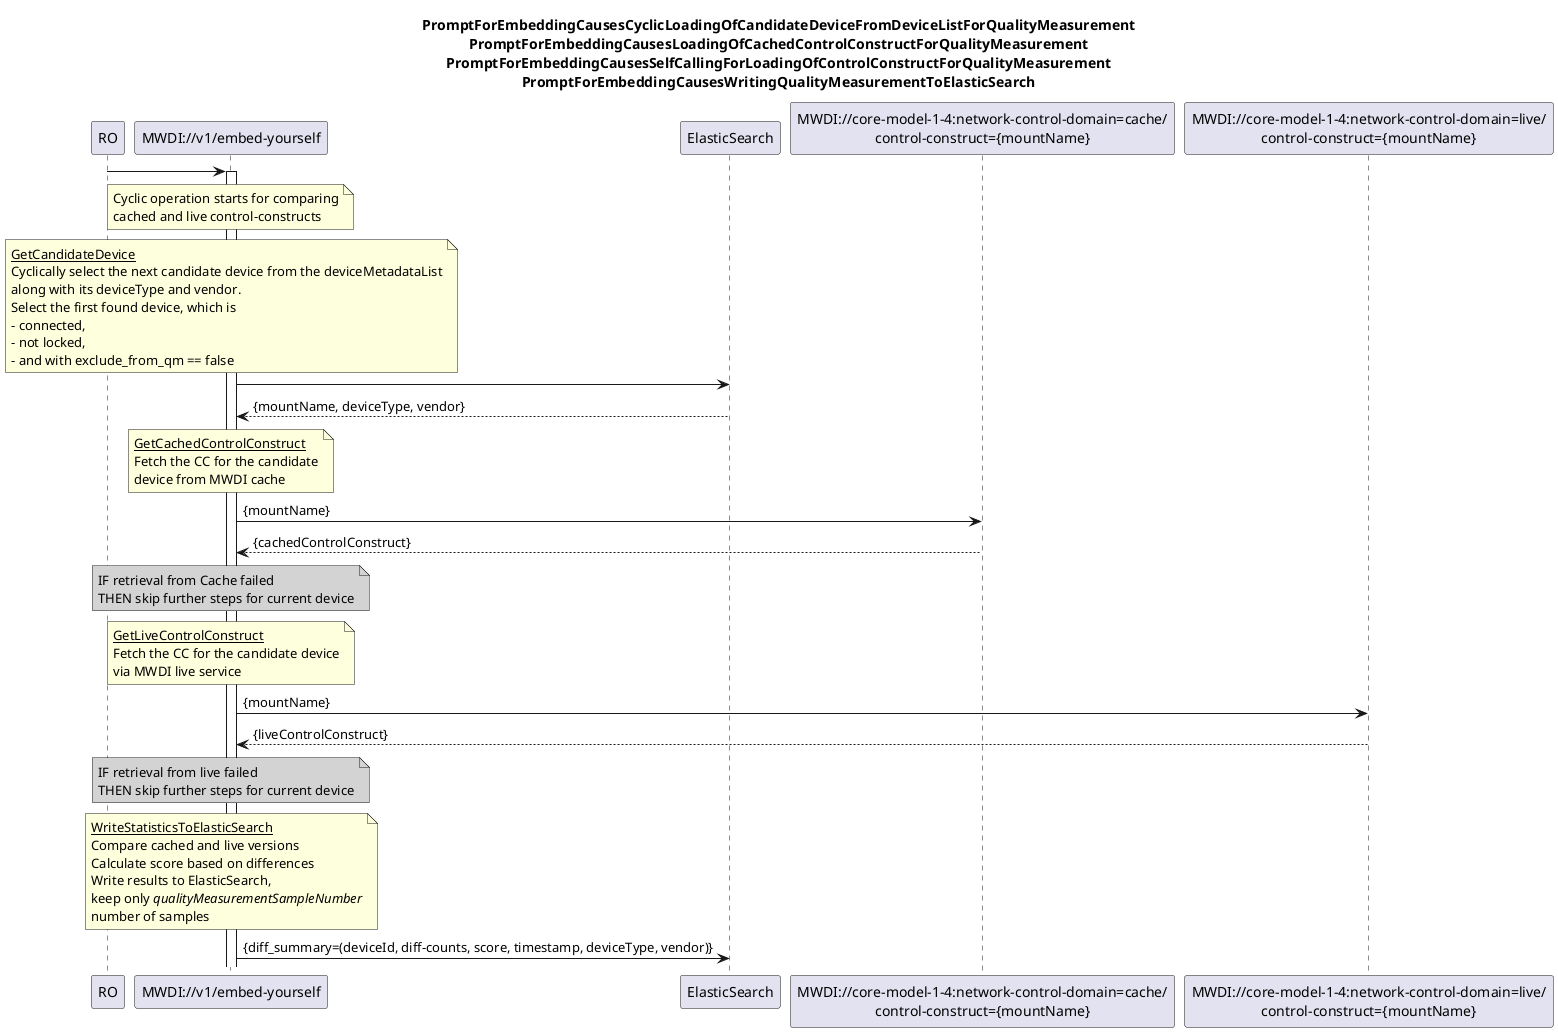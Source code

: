 @startuml 00z_CyclicCacheQualityMeasurement

skinparam responseMessageBelowArrow true

 
title
PromptForEmbeddingCausesCyclicLoadingOfCandidateDeviceFromDeviceListForQualityMeasurement
PromptForEmbeddingCausesLoadingOfCachedControlConstructForQualityMeasurement
PromptForEmbeddingCausesSelfCallingForLoadingOfControlConstructForQualityMeasurement
PromptForEmbeddingCausesWritingQualityMeasurementToElasticSearch
end title
 
participant RO as ro

participant "MWDI://v1/embed-yourself" as mwdi
participant "ElasticSearch" as es
participant "MWDI://core-model-1-4:network-control-domain=cache/\ncontrol-construct={mountName}" as cache
participant "MWDI://core-model-1-4:network-control-domain=live/\ncontrol-construct={mountName}" as live 


ro -> mwdi

activate mwdi

note over mwdi
Cyclic operation starts for comparing
cached and live control-constructs
end note

note over mwdi
  <u>GetCandidateDevice</u>
  Cyclically select the next candidate device from the deviceMetadataList
  along with its deviceType and vendor.
  Select the first found device, which is
  - connected,
  - not locked,
  - and with exclude_from_qm == false
end note
mwdi -> es
es --> mwdi : {mountName, deviceType, vendor}

note over mwdi
  <u>GetCachedControlConstruct</u>
  Fetch the CC for the candidate
  device from MWDI cache
end note
mwdi -> cache : {mountName}
cache --> mwdi : {cachedControlConstruct}

note over mwdi #LightGray
  IF retrieval from Cache failed
  THEN skip further steps for current device
end note

note over mwdi
  <u>GetLiveControlConstruct</u>
  Fetch the CC for the candidate device
  via MWDI live service
end note
mwdi -> live : {mountName}
live --> mwdi :  {liveControlConstruct}

note over mwdi #LightGray
  IF retrieval from live failed
  THEN skip further steps for current device
end note
 
note over mwdi
  <u>WriteStatisticsToElasticSearch</u>
  Compare cached and live versions
  Calculate score based on differences
  Write results to ElasticSearch,
  keep only <i>qualityMeasurementSampleNumber</i>
  number of samples
end note


mwdi -> es : {diff_summary=(deviceId, diff-counts, score, timestamp, deviceType, vendor)}

 

@enduml